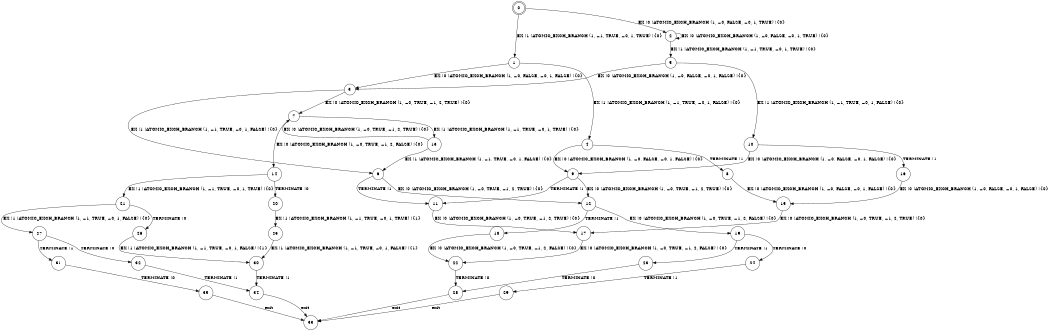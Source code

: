 digraph BCG {
size = "7, 10.5";
center = TRUE;
node [shape = circle];
0 [peripheries = 2];
0 -> 1 [label = "EX !1 !ATOMIC_EXCH_BRANCH (1, +1, TRUE, +0, 1, TRUE) !{0}"];
0 -> 2 [label = "EX !0 !ATOMIC_EXCH_BRANCH (1, +0, FALSE, +0, 1, TRUE) !{0}"];
1 -> 3 [label = "EX !0 !ATOMIC_EXCH_BRANCH (1, +0, FALSE, +0, 1, FALSE) !{0}"];
1 -> 4 [label = "EX !1 !ATOMIC_EXCH_BRANCH (1, +1, TRUE, +0, 1, FALSE) !{0}"];
2 -> 5 [label = "EX !1 !ATOMIC_EXCH_BRANCH (1, +1, TRUE, +0, 1, TRUE) !{0}"];
2 -> 2 [label = "EX !0 !ATOMIC_EXCH_BRANCH (1, +0, FALSE, +0, 1, TRUE) !{0}"];
3 -> 6 [label = "EX !1 !ATOMIC_EXCH_BRANCH (1, +1, TRUE, +0, 1, FALSE) !{0}"];
3 -> 7 [label = "EX !0 !ATOMIC_EXCH_BRANCH (1, +0, TRUE, +1, 2, TRUE) !{0}"];
4 -> 8 [label = "TERMINATE !1"];
4 -> 9 [label = "EX !0 !ATOMIC_EXCH_BRANCH (1, +0, FALSE, +0, 1, FALSE) !{0}"];
5 -> 10 [label = "EX !1 !ATOMIC_EXCH_BRANCH (1, +1, TRUE, +0, 1, FALSE) !{0}"];
5 -> 3 [label = "EX !0 !ATOMIC_EXCH_BRANCH (1, +0, FALSE, +0, 1, FALSE) !{0}"];
6 -> 11 [label = "TERMINATE !1"];
6 -> 12 [label = "EX !0 !ATOMIC_EXCH_BRANCH (1, +0, TRUE, +1, 2, TRUE) !{0}"];
7 -> 13 [label = "EX !1 !ATOMIC_EXCH_BRANCH (1, +1, TRUE, +0, 1, TRUE) !{0}"];
7 -> 14 [label = "EX !0 !ATOMIC_EXCH_BRANCH (1, +0, TRUE, +1, 2, FALSE) !{0}"];
8 -> 15 [label = "EX !0 !ATOMIC_EXCH_BRANCH (1, +0, FALSE, +0, 1, FALSE) !{0}"];
9 -> 11 [label = "TERMINATE !1"];
9 -> 12 [label = "EX !0 !ATOMIC_EXCH_BRANCH (1, +0, TRUE, +1, 2, TRUE) !{0}"];
10 -> 16 [label = "TERMINATE !1"];
10 -> 9 [label = "EX !0 !ATOMIC_EXCH_BRANCH (1, +0, FALSE, +0, 1, FALSE) !{0}"];
11 -> 17 [label = "EX !0 !ATOMIC_EXCH_BRANCH (1, +0, TRUE, +1, 2, TRUE) !{0}"];
12 -> 18 [label = "TERMINATE !1"];
12 -> 19 [label = "EX !0 !ATOMIC_EXCH_BRANCH (1, +0, TRUE, +1, 2, FALSE) !{0}"];
13 -> 6 [label = "EX !1 !ATOMIC_EXCH_BRANCH (1, +1, TRUE, +0, 1, FALSE) !{0}"];
13 -> 7 [label = "EX !0 !ATOMIC_EXCH_BRANCH (1, +0, TRUE, +1, 2, TRUE) !{0}"];
14 -> 20 [label = "TERMINATE !0"];
14 -> 21 [label = "EX !1 !ATOMIC_EXCH_BRANCH (1, +1, TRUE, +0, 1, TRUE) !{0}"];
15 -> 17 [label = "EX !0 !ATOMIC_EXCH_BRANCH (1, +0, TRUE, +1, 2, TRUE) !{0}"];
16 -> 15 [label = "EX !0 !ATOMIC_EXCH_BRANCH (1, +0, FALSE, +0, 1, FALSE) !{0}"];
17 -> 22 [label = "EX !0 !ATOMIC_EXCH_BRANCH (1, +0, TRUE, +1, 2, FALSE) !{0}"];
18 -> 22 [label = "EX !0 !ATOMIC_EXCH_BRANCH (1, +0, TRUE, +1, 2, FALSE) !{0}"];
19 -> 23 [label = "TERMINATE !1"];
19 -> 24 [label = "TERMINATE !0"];
20 -> 25 [label = "EX !1 !ATOMIC_EXCH_BRANCH (1, +1, TRUE, +0, 1, TRUE) !{1}"];
21 -> 26 [label = "TERMINATE !0"];
21 -> 27 [label = "EX !1 !ATOMIC_EXCH_BRANCH (1, +1, TRUE, +0, 1, FALSE) !{0}"];
22 -> 28 [label = "TERMINATE !0"];
23 -> 28 [label = "TERMINATE !0"];
24 -> 29 [label = "TERMINATE !1"];
25 -> 30 [label = "EX !1 !ATOMIC_EXCH_BRANCH (1, +1, TRUE, +0, 1, FALSE) !{1}"];
26 -> 30 [label = "EX !1 !ATOMIC_EXCH_BRANCH (1, +1, TRUE, +0, 1, FALSE) !{1}"];
27 -> 31 [label = "TERMINATE !1"];
27 -> 32 [label = "TERMINATE !0"];
28 -> 33 [label = "exit"];
29 -> 33 [label = "exit"];
30 -> 34 [label = "TERMINATE !1"];
31 -> 35 [label = "TERMINATE !0"];
32 -> 34 [label = "TERMINATE !1"];
34 -> 33 [label = "exit"];
35 -> 33 [label = "exit"];
}

